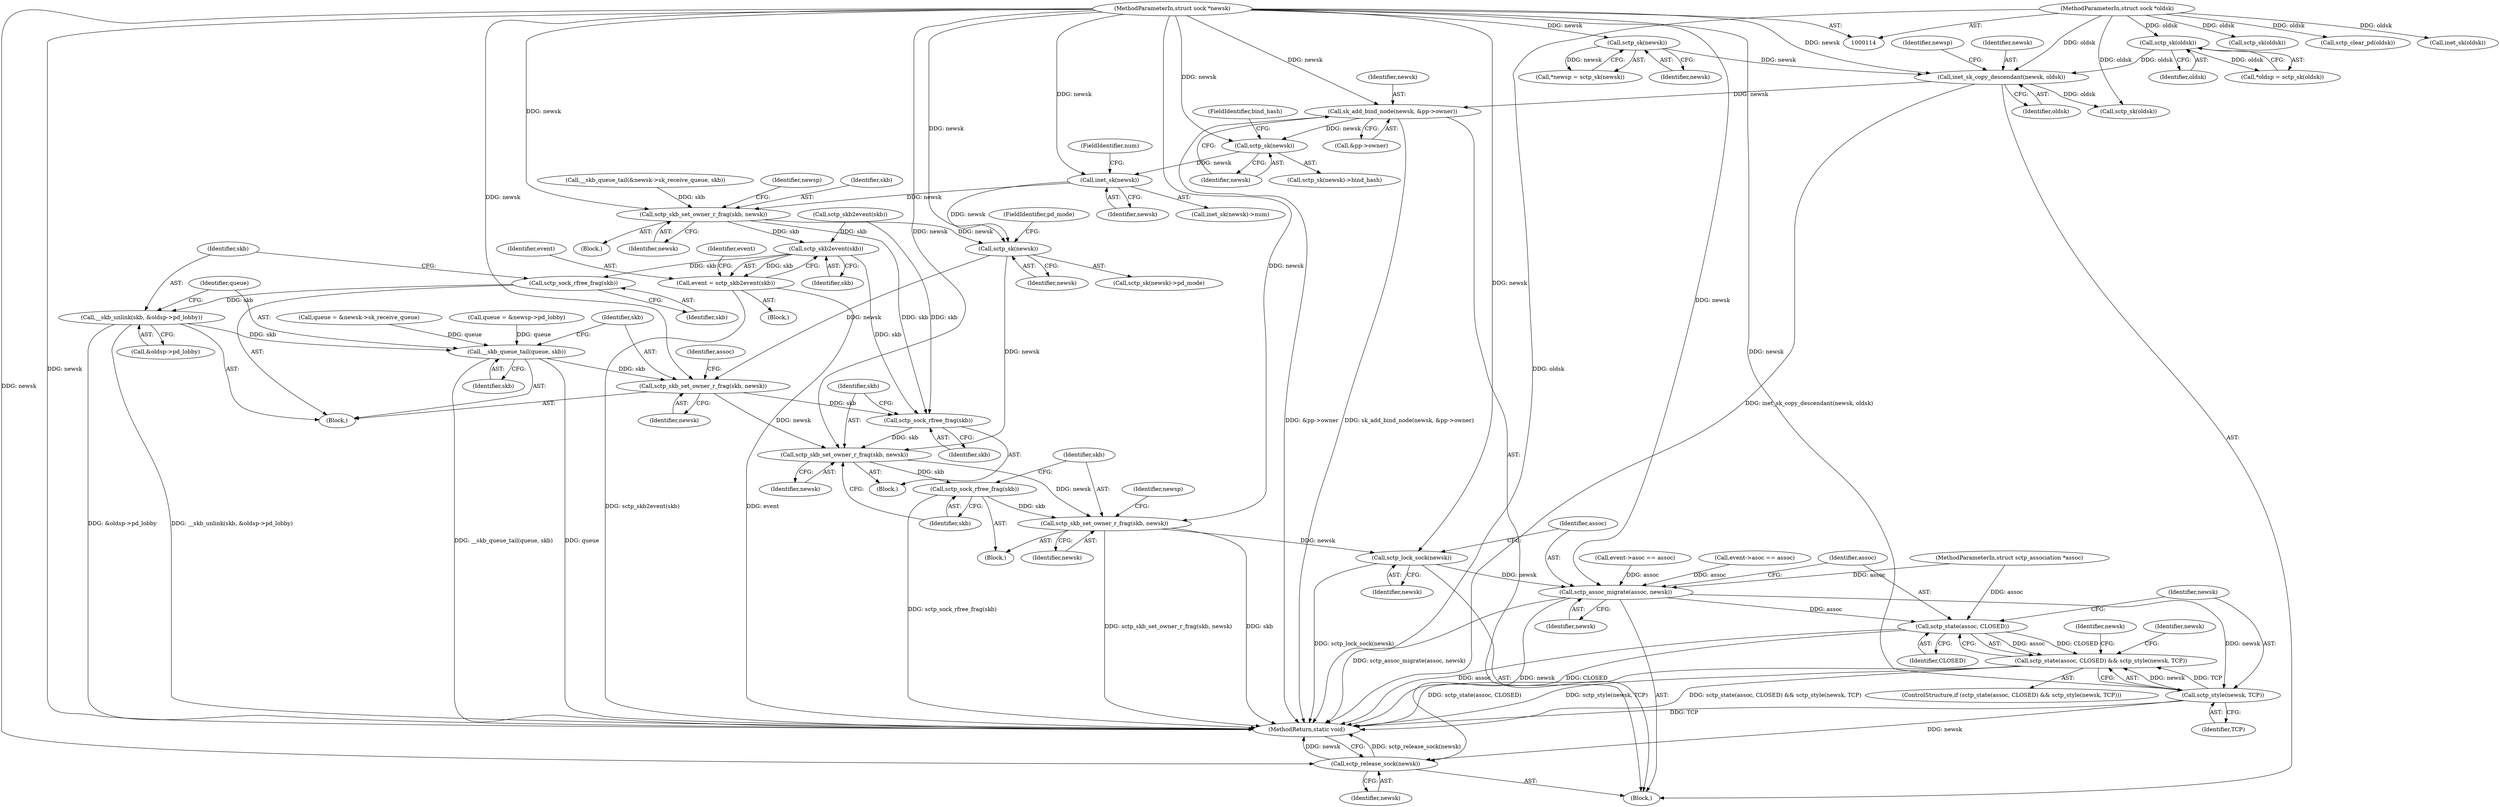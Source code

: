 digraph "0_linux_ea2bc483ff5caada7c4aa0d5fbf87d3a6590273d@pointer" {
"1000177" [label="(Call,sk_add_bind_node(newsk, &pp->owner))"];
"1000158" [label="(Call,inet_sk_copy_descendant(newsk, oldsk))"];
"1000128" [label="(Call,sctp_sk(newsk))"];
"1000116" [label="(MethodParameterIn,struct sock *newsk)"];
"1000123" [label="(Call,sctp_sk(oldsk))"];
"1000115" [label="(MethodParameterIn,struct sock *oldsk)"];
"1000185" [label="(Call,sctp_sk(newsk))"];
"1000191" [label="(Call,inet_sk(newsk))"];
"1000275" [label="(Call,sctp_skb_set_owner_r_frag(skb, newsk))"];
"1000285" [label="(Call,sctp_sk(newsk))"];
"1000343" [label="(Call,sctp_skb_set_owner_r_frag(skb, newsk))"];
"1000355" [label="(Call,sctp_sock_rfree_frag(skb))"];
"1000357" [label="(Call,sctp_skb_set_owner_r_frag(skb, newsk))"];
"1000361" [label="(Call,sctp_sock_rfree_frag(skb))"];
"1000363" [label="(Call,sctp_skb_set_owner_r_frag(skb, newsk))"];
"1000371" [label="(Call,sctp_lock_sock(newsk))"];
"1000373" [label="(Call,sctp_assoc_migrate(assoc, newsk))"];
"1000378" [label="(Call,sctp_state(assoc, CLOSED))"];
"1000377" [label="(Call,sctp_state(assoc, CLOSED) && sctp_style(newsk, TCP))"];
"1000381" [label="(Call,sctp_style(newsk, TCP))"];
"1000394" [label="(Call,sctp_release_sock(newsk))"];
"1000323" [label="(Call,sctp_skb2event(skb))"];
"1000321" [label="(Call,event = sctp_skb2event(skb))"];
"1000332" [label="(Call,sctp_sock_rfree_frag(skb))"];
"1000334" [label="(Call,__skb_unlink(skb, &oldsp->pd_lobby))"];
"1000340" [label="(Call,__skb_queue_tail(queue, skb))"];
"1000307" [label="(Call,queue = &newsp->pd_lobby)"];
"1000365" [label="(Identifier,newsk)"];
"1000160" [label="(Identifier,oldsk)"];
"1000193" [label="(FieldIdentifier,num)"];
"1000129" [label="(Identifier,newsk)"];
"1000295" [label="(Call,sctp_sk(oldsk))"];
"1000277" [label="(Identifier,newsk)"];
"1000287" [label="(FieldIdentifier,pd_mode)"];
"1000184" [label="(Call,sctp_sk(newsk)->bind_hash)"];
"1000324" [label="(Identifier,skb)"];
"1000269" [label="(Call,__skb_queue_tail(&newsk->sk_receive_queue, skb))"];
"1000355" [label="(Call,sctp_sock_rfree_frag(skb))"];
"1000356" [label="(Identifier,skb)"];
"1000159" [label="(Identifier,newsk)"];
"1000255" [label="(Call,event->asoc == assoc)"];
"1000186" [label="(Identifier,newsk)"];
"1000335" [label="(Identifier,skb)"];
"1000336" [label="(Call,&oldsp->pd_lobby)"];
"1000377" [label="(Call,sctp_state(assoc, CLOSED) && sctp_style(newsk, TCP))"];
"1000260" [label="(Block,)"];
"1000187" [label="(FieldIdentifier,bind_hash)"];
"1000341" [label="(Identifier,queue)"];
"1000352" [label="(Call,sctp_clear_pd(oldsk))"];
"1000328" [label="(Identifier,event)"];
"1000354" [label="(Block,)"];
"1000326" [label="(Call,event->asoc == assoc)"];
"1000314" [label="(Call,queue = &newsk->sk_receive_queue)"];
"1000321" [label="(Call,event = sctp_skb2event(skb))"];
"1000382" [label="(Identifier,newsk)"];
"1000281" [label="(Identifier,newsp)"];
"1000117" [label="(MethodParameterIn,struct sctp_association *assoc)"];
"1000320" [label="(Block,)"];
"1000174" [label="(Call,sctp_sk(oldsk))"];
"1000361" [label="(Call,sctp_sock_rfree_frag(skb))"];
"1000124" [label="(Identifier,oldsk)"];
"1000372" [label="(Identifier,newsk)"];
"1000362" [label="(Identifier,skb)"];
"1000375" [label="(Identifier,newsk)"];
"1000323" [label="(Call,sctp_skb2event(skb))"];
"1000349" [label="(Identifier,assoc)"];
"1000380" [label="(Identifier,CLOSED)"];
"1000178" [label="(Identifier,newsk)"];
"1000342" [label="(Identifier,skb)"];
"1000275" [label="(Call,sctp_skb_set_owner_r_frag(skb, newsk))"];
"1000284" [label="(Call,sctp_sk(newsk)->pd_mode)"];
"1000371" [label="(Call,sctp_lock_sock(newsk))"];
"1000360" [label="(Block,)"];
"1000115" [label="(MethodParameterIn,struct sock *oldsk)"];
"1000286" [label="(Identifier,newsk)"];
"1000331" [label="(Block,)"];
"1000359" [label="(Identifier,newsk)"];
"1000128" [label="(Call,sctp_sk(newsk))"];
"1000376" [label="(ControlStructure,if (sctp_state(assoc, CLOSED) && sctp_style(newsk, TCP)))"];
"1000357" [label="(Call,sctp_skb_set_owner_r_frag(skb, newsk))"];
"1000322" [label="(Identifier,event)"];
"1000386" [label="(Identifier,newsk)"];
"1000334" [label="(Call,__skb_unlink(skb, &oldsp->pd_lobby))"];
"1000252" [label="(Call,sctp_skb2event(skb))"];
"1000126" [label="(Call,*newsp = sctp_sk(newsk))"];
"1000394" [label="(Call,sctp_release_sock(newsk))"];
"1000383" [label="(Identifier,TCP)"];
"1000364" [label="(Identifier,skb)"];
"1000373" [label="(Call,sctp_assoc_migrate(assoc, newsk))"];
"1000340" [label="(Call,__skb_queue_tail(queue, skb))"];
"1000332" [label="(Call,sctp_sock_rfree_frag(skb))"];
"1000177" [label="(Call,sk_add_bind_node(newsk, &pp->owner))"];
"1000192" [label="(Identifier,newsk)"];
"1000195" [label="(Call,inet_sk(oldsk))"];
"1000343" [label="(Call,sctp_skb_set_owner_r_frag(skb, newsk))"];
"1000391" [label="(Identifier,newsk)"];
"1000363" [label="(Call,sctp_skb_set_owner_r_frag(skb, newsk))"];
"1000123" [label="(Call,sctp_sk(oldsk))"];
"1000179" [label="(Call,&pp->owner)"];
"1000368" [label="(Identifier,newsp)"];
"1000381" [label="(Call,sctp_style(newsk, TCP))"];
"1000285" [label="(Call,sctp_sk(newsk))"];
"1000185" [label="(Call,sctp_sk(newsk))"];
"1000121" [label="(Call,*oldsp = sctp_sk(oldsk))"];
"1000276" [label="(Identifier,skb)"];
"1000119" [label="(Block,)"];
"1000396" [label="(MethodReturn,static void)"];
"1000374" [label="(Identifier,assoc)"];
"1000358" [label="(Identifier,skb)"];
"1000395" [label="(Identifier,newsk)"];
"1000163" [label="(Identifier,newsp)"];
"1000190" [label="(Call,inet_sk(newsk)->num)"];
"1000191" [label="(Call,inet_sk(newsk))"];
"1000379" [label="(Identifier,assoc)"];
"1000378" [label="(Call,sctp_state(assoc, CLOSED))"];
"1000345" [label="(Identifier,newsk)"];
"1000116" [label="(MethodParameterIn,struct sock *newsk)"];
"1000158" [label="(Call,inet_sk_copy_descendant(newsk, oldsk))"];
"1000333" [label="(Identifier,skb)"];
"1000344" [label="(Identifier,skb)"];
"1000177" -> "1000119"  [label="AST: "];
"1000177" -> "1000179"  [label="CFG: "];
"1000178" -> "1000177"  [label="AST: "];
"1000179" -> "1000177"  [label="AST: "];
"1000186" -> "1000177"  [label="CFG: "];
"1000177" -> "1000396"  [label="DDG: &pp->owner"];
"1000177" -> "1000396"  [label="DDG: sk_add_bind_node(newsk, &pp->owner)"];
"1000158" -> "1000177"  [label="DDG: newsk"];
"1000116" -> "1000177"  [label="DDG: newsk"];
"1000177" -> "1000185"  [label="DDG: newsk"];
"1000158" -> "1000119"  [label="AST: "];
"1000158" -> "1000160"  [label="CFG: "];
"1000159" -> "1000158"  [label="AST: "];
"1000160" -> "1000158"  [label="AST: "];
"1000163" -> "1000158"  [label="CFG: "];
"1000158" -> "1000396"  [label="DDG: inet_sk_copy_descendant(newsk, oldsk)"];
"1000128" -> "1000158"  [label="DDG: newsk"];
"1000116" -> "1000158"  [label="DDG: newsk"];
"1000123" -> "1000158"  [label="DDG: oldsk"];
"1000115" -> "1000158"  [label="DDG: oldsk"];
"1000158" -> "1000174"  [label="DDG: oldsk"];
"1000128" -> "1000126"  [label="AST: "];
"1000128" -> "1000129"  [label="CFG: "];
"1000129" -> "1000128"  [label="AST: "];
"1000126" -> "1000128"  [label="CFG: "];
"1000128" -> "1000126"  [label="DDG: newsk"];
"1000116" -> "1000128"  [label="DDG: newsk"];
"1000116" -> "1000114"  [label="AST: "];
"1000116" -> "1000396"  [label="DDG: newsk"];
"1000116" -> "1000185"  [label="DDG: newsk"];
"1000116" -> "1000191"  [label="DDG: newsk"];
"1000116" -> "1000275"  [label="DDG: newsk"];
"1000116" -> "1000285"  [label="DDG: newsk"];
"1000116" -> "1000343"  [label="DDG: newsk"];
"1000116" -> "1000357"  [label="DDG: newsk"];
"1000116" -> "1000363"  [label="DDG: newsk"];
"1000116" -> "1000371"  [label="DDG: newsk"];
"1000116" -> "1000373"  [label="DDG: newsk"];
"1000116" -> "1000381"  [label="DDG: newsk"];
"1000116" -> "1000394"  [label="DDG: newsk"];
"1000123" -> "1000121"  [label="AST: "];
"1000123" -> "1000124"  [label="CFG: "];
"1000124" -> "1000123"  [label="AST: "];
"1000121" -> "1000123"  [label="CFG: "];
"1000123" -> "1000121"  [label="DDG: oldsk"];
"1000115" -> "1000123"  [label="DDG: oldsk"];
"1000115" -> "1000114"  [label="AST: "];
"1000115" -> "1000396"  [label="DDG: oldsk"];
"1000115" -> "1000174"  [label="DDG: oldsk"];
"1000115" -> "1000195"  [label="DDG: oldsk"];
"1000115" -> "1000295"  [label="DDG: oldsk"];
"1000115" -> "1000352"  [label="DDG: oldsk"];
"1000185" -> "1000184"  [label="AST: "];
"1000185" -> "1000186"  [label="CFG: "];
"1000186" -> "1000185"  [label="AST: "];
"1000187" -> "1000185"  [label="CFG: "];
"1000185" -> "1000191"  [label="DDG: newsk"];
"1000191" -> "1000190"  [label="AST: "];
"1000191" -> "1000192"  [label="CFG: "];
"1000192" -> "1000191"  [label="AST: "];
"1000193" -> "1000191"  [label="CFG: "];
"1000191" -> "1000275"  [label="DDG: newsk"];
"1000191" -> "1000285"  [label="DDG: newsk"];
"1000275" -> "1000260"  [label="AST: "];
"1000275" -> "1000277"  [label="CFG: "];
"1000276" -> "1000275"  [label="AST: "];
"1000277" -> "1000275"  [label="AST: "];
"1000281" -> "1000275"  [label="CFG: "];
"1000269" -> "1000275"  [label="DDG: skb"];
"1000275" -> "1000285"  [label="DDG: newsk"];
"1000275" -> "1000323"  [label="DDG: skb"];
"1000275" -> "1000355"  [label="DDG: skb"];
"1000285" -> "1000284"  [label="AST: "];
"1000285" -> "1000286"  [label="CFG: "];
"1000286" -> "1000285"  [label="AST: "];
"1000287" -> "1000285"  [label="CFG: "];
"1000285" -> "1000343"  [label="DDG: newsk"];
"1000285" -> "1000357"  [label="DDG: newsk"];
"1000343" -> "1000331"  [label="AST: "];
"1000343" -> "1000345"  [label="CFG: "];
"1000344" -> "1000343"  [label="AST: "];
"1000345" -> "1000343"  [label="AST: "];
"1000349" -> "1000343"  [label="CFG: "];
"1000340" -> "1000343"  [label="DDG: skb"];
"1000343" -> "1000355"  [label="DDG: skb"];
"1000343" -> "1000357"  [label="DDG: newsk"];
"1000355" -> "1000354"  [label="AST: "];
"1000355" -> "1000356"  [label="CFG: "];
"1000356" -> "1000355"  [label="AST: "];
"1000358" -> "1000355"  [label="CFG: "];
"1000252" -> "1000355"  [label="DDG: skb"];
"1000323" -> "1000355"  [label="DDG: skb"];
"1000355" -> "1000357"  [label="DDG: skb"];
"1000357" -> "1000354"  [label="AST: "];
"1000357" -> "1000359"  [label="CFG: "];
"1000358" -> "1000357"  [label="AST: "];
"1000359" -> "1000357"  [label="AST: "];
"1000362" -> "1000357"  [label="CFG: "];
"1000357" -> "1000361"  [label="DDG: skb"];
"1000357" -> "1000363"  [label="DDG: newsk"];
"1000361" -> "1000360"  [label="AST: "];
"1000361" -> "1000362"  [label="CFG: "];
"1000362" -> "1000361"  [label="AST: "];
"1000364" -> "1000361"  [label="CFG: "];
"1000361" -> "1000396"  [label="DDG: sctp_sock_rfree_frag(skb)"];
"1000361" -> "1000363"  [label="DDG: skb"];
"1000363" -> "1000360"  [label="AST: "];
"1000363" -> "1000365"  [label="CFG: "];
"1000364" -> "1000363"  [label="AST: "];
"1000365" -> "1000363"  [label="AST: "];
"1000368" -> "1000363"  [label="CFG: "];
"1000363" -> "1000396"  [label="DDG: skb"];
"1000363" -> "1000396"  [label="DDG: sctp_skb_set_owner_r_frag(skb, newsk)"];
"1000363" -> "1000371"  [label="DDG: newsk"];
"1000371" -> "1000119"  [label="AST: "];
"1000371" -> "1000372"  [label="CFG: "];
"1000372" -> "1000371"  [label="AST: "];
"1000374" -> "1000371"  [label="CFG: "];
"1000371" -> "1000396"  [label="DDG: sctp_lock_sock(newsk)"];
"1000371" -> "1000373"  [label="DDG: newsk"];
"1000373" -> "1000119"  [label="AST: "];
"1000373" -> "1000375"  [label="CFG: "];
"1000374" -> "1000373"  [label="AST: "];
"1000375" -> "1000373"  [label="AST: "];
"1000379" -> "1000373"  [label="CFG: "];
"1000373" -> "1000396"  [label="DDG: sctp_assoc_migrate(assoc, newsk)"];
"1000326" -> "1000373"  [label="DDG: assoc"];
"1000255" -> "1000373"  [label="DDG: assoc"];
"1000117" -> "1000373"  [label="DDG: assoc"];
"1000373" -> "1000378"  [label="DDG: assoc"];
"1000373" -> "1000381"  [label="DDG: newsk"];
"1000373" -> "1000394"  [label="DDG: newsk"];
"1000378" -> "1000377"  [label="AST: "];
"1000378" -> "1000380"  [label="CFG: "];
"1000379" -> "1000378"  [label="AST: "];
"1000380" -> "1000378"  [label="AST: "];
"1000382" -> "1000378"  [label="CFG: "];
"1000377" -> "1000378"  [label="CFG: "];
"1000378" -> "1000396"  [label="DDG: CLOSED"];
"1000378" -> "1000396"  [label="DDG: assoc"];
"1000378" -> "1000377"  [label="DDG: assoc"];
"1000378" -> "1000377"  [label="DDG: CLOSED"];
"1000117" -> "1000378"  [label="DDG: assoc"];
"1000377" -> "1000376"  [label="AST: "];
"1000377" -> "1000381"  [label="CFG: "];
"1000381" -> "1000377"  [label="AST: "];
"1000386" -> "1000377"  [label="CFG: "];
"1000391" -> "1000377"  [label="CFG: "];
"1000377" -> "1000396"  [label="DDG: sctp_state(assoc, CLOSED) && sctp_style(newsk, TCP)"];
"1000377" -> "1000396"  [label="DDG: sctp_state(assoc, CLOSED)"];
"1000377" -> "1000396"  [label="DDG: sctp_style(newsk, TCP)"];
"1000381" -> "1000377"  [label="DDG: newsk"];
"1000381" -> "1000377"  [label="DDG: TCP"];
"1000381" -> "1000383"  [label="CFG: "];
"1000382" -> "1000381"  [label="AST: "];
"1000383" -> "1000381"  [label="AST: "];
"1000381" -> "1000396"  [label="DDG: TCP"];
"1000381" -> "1000394"  [label="DDG: newsk"];
"1000394" -> "1000119"  [label="AST: "];
"1000394" -> "1000395"  [label="CFG: "];
"1000395" -> "1000394"  [label="AST: "];
"1000396" -> "1000394"  [label="CFG: "];
"1000394" -> "1000396"  [label="DDG: sctp_release_sock(newsk)"];
"1000394" -> "1000396"  [label="DDG: newsk"];
"1000323" -> "1000321"  [label="AST: "];
"1000323" -> "1000324"  [label="CFG: "];
"1000324" -> "1000323"  [label="AST: "];
"1000321" -> "1000323"  [label="CFG: "];
"1000323" -> "1000321"  [label="DDG: skb"];
"1000252" -> "1000323"  [label="DDG: skb"];
"1000323" -> "1000332"  [label="DDG: skb"];
"1000321" -> "1000320"  [label="AST: "];
"1000322" -> "1000321"  [label="AST: "];
"1000328" -> "1000321"  [label="CFG: "];
"1000321" -> "1000396"  [label="DDG: event"];
"1000321" -> "1000396"  [label="DDG: sctp_skb2event(skb)"];
"1000332" -> "1000331"  [label="AST: "];
"1000332" -> "1000333"  [label="CFG: "];
"1000333" -> "1000332"  [label="AST: "];
"1000335" -> "1000332"  [label="CFG: "];
"1000332" -> "1000334"  [label="DDG: skb"];
"1000334" -> "1000331"  [label="AST: "];
"1000334" -> "1000336"  [label="CFG: "];
"1000335" -> "1000334"  [label="AST: "];
"1000336" -> "1000334"  [label="AST: "];
"1000341" -> "1000334"  [label="CFG: "];
"1000334" -> "1000396"  [label="DDG: __skb_unlink(skb, &oldsp->pd_lobby)"];
"1000334" -> "1000396"  [label="DDG: &oldsp->pd_lobby"];
"1000334" -> "1000340"  [label="DDG: skb"];
"1000340" -> "1000331"  [label="AST: "];
"1000340" -> "1000342"  [label="CFG: "];
"1000341" -> "1000340"  [label="AST: "];
"1000342" -> "1000340"  [label="AST: "];
"1000344" -> "1000340"  [label="CFG: "];
"1000340" -> "1000396"  [label="DDG: __skb_queue_tail(queue, skb)"];
"1000340" -> "1000396"  [label="DDG: queue"];
"1000314" -> "1000340"  [label="DDG: queue"];
"1000307" -> "1000340"  [label="DDG: queue"];
}
